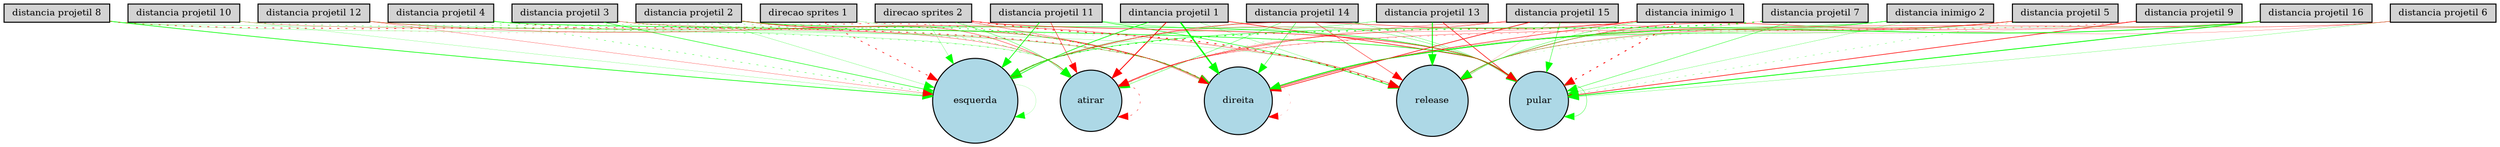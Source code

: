 digraph {
	node [fontsize=9 height=0.2 shape=circle width=0.2]
	"dintancia projetil 1" [fillcolor=lightgray shape=box style=filled]
	"distancia projetil 2" [fillcolor=lightgray shape=box style=filled]
	"distancia projetil 3" [fillcolor=lightgray shape=box style=filled]
	"distancia projetil 4" [fillcolor=lightgray shape=box style=filled]
	"distancia projetil 5" [fillcolor=lightgray shape=box style=filled]
	"distancia projetil 6" [fillcolor=lightgray shape=box style=filled]
	"distancia projetil 7" [fillcolor=lightgray shape=box style=filled]
	"distancia projetil 8" [fillcolor=lightgray shape=box style=filled]
	"distancia projetil 9" [fillcolor=lightgray shape=box style=filled]
	"distancia projetil 10" [fillcolor=lightgray shape=box style=filled]
	"distancia projetil 11" [fillcolor=lightgray shape=box style=filled]
	"distancia projetil 12" [fillcolor=lightgray shape=box style=filled]
	"distancia projetil 13" [fillcolor=lightgray shape=box style=filled]
	"distancia projetil 14" [fillcolor=lightgray shape=box style=filled]
	"distancia projetil 15" [fillcolor=lightgray shape=box style=filled]
	"distancia projetil 16" [fillcolor=lightgray shape=box style=filled]
	"distancia inimigo 1" [fillcolor=lightgray shape=box style=filled]
	"distancia inimigo 2" [fillcolor=lightgray shape=box style=filled]
	"direcao sprites 1" [fillcolor=lightgray shape=box style=filled]
	"direcao sprites 2" [fillcolor=lightgray shape=box style=filled]
	esquerda [fillcolor=lightblue style=filled]
	direita [fillcolor=lightblue style=filled]
	pular [fillcolor=lightblue style=filled]
	atirar [fillcolor=lightblue style=filled]
	release [fillcolor=lightblue style=filled]
	"dintancia projetil 1" -> esquerda [color=green penwidth=0.665312412152 style=solid]
	"distancia projetil 16" -> atirar [color=red penwidth=0.268469747776 style=solid]
	"distancia projetil 15" -> pular [color=green penwidth=0.383126388602 style=solid]
	"distancia inimigo 2" -> direita [color=green penwidth=0.219927516738 style=solid]
	"distancia projetil 13" -> atirar [color=green penwidth=0.178740132548 style=dotted]
	"distancia inimigo 1" -> release [color=green penwidth=0.310558540486 style=solid]
	"distancia projetil 12" -> release [color=red penwidth=0.335022455946 style=solid]
	"distancia projetil 2" -> esquerda [color=green penwidth=0.195419269697 style=solid]
	"distancia projetil 10" -> atirar [color=green penwidth=0.303692858057 style=dotted]
	"distancia projetil 5" -> direita [color=green penwidth=0.302451653302 style=solid]
	"distancia inimigo 2" -> pular [color=green penwidth=0.213460675697 style=solid]
	direita -> direita [color=red penwidth=0.13827916804 style=dotted]
	"distancia projetil 6" -> direita [color=red penwidth=0.185971161927 style=solid]
	"distancia projetil 3" -> direita [color=green penwidth=0.57216151271 style=dotted]
	"direcao sprites 1" -> esquerda [color=red penwidth=0.600623079721 style=dotted]
	"distancia projetil 14" -> esquerda [color=green penwidth=0.163707584248 style=solid]
	"distancia projetil 12" -> atirar [color=green penwidth=0.278986952651 style=dotted]
	"distancia projetil 11" -> pular [color=green penwidth=0.279986424323 style=solid]
	"distancia projetil 6" -> pular [color=green penwidth=0.205298786094 style=solid]
	"dintancia projetil 1" -> atirar [color=red penwidth=0.827938145401 style=solid]
	"distancia projetil 9" -> atirar [color=red penwidth=0.236680819553 style=dotted]
	"distancia projetil 4" -> direita [color=red penwidth=0.430229156118 style=dotted]
	"dintancia projetil 1" -> release [color=green penwidth=0.216437119231 style=solid]
	"direcao sprites 2" -> pular [color=red penwidth=0.493839808194 style=solid]
	"distancia inimigo 1" -> esquerda [color=red penwidth=0.42981556283 style=solid]
	"distancia projetil 12" -> esquerda [color=red penwidth=0.223342133048 style=solid]
	"distancia projetil 8" -> direita [color=red penwidth=0.615197475534 style=dotted]
	"distancia projetil 7" -> esquerda [color=green penwidth=0.889674810587 style=dotted]
	"dintancia projetil 1" -> direita [color=green penwidth=1.40986117343 style=solid]
	"distancia projetil 16" -> release [color=green penwidth=0.172244500146 style=solid]
	"distancia projetil 15" -> direita [color=red penwidth=0.624053137157 style=solid]
	"distancia projetil 13" -> pular [color=red penwidth=0.592550508384 style=solid]
	pular -> pular [color=green penwidth=0.296576085942 style=solid]
	"distancia projetil 10" -> esquerda [color=green penwidth=0.166667595521 style=solid]
	"distancia projetil 2" -> pular [color=green penwidth=0.541858351598 style=solid]
	"dintancia projetil 1" -> pular [color=red penwidth=0.580020068975 style=solid]
	"distancia projetil 16" -> direita [color=green penwidth=0.735625848019 style=solid]
	"direcao sprites 2" -> release [color=red penwidth=0.843185574462 style=dotted]
	"distancia projetil 3" -> esquerda [color=green penwidth=0.502779137308 style=solid]
	"distancia projetil 14" -> direita [color=green penwidth=0.403949835066 style=solid]
	"distancia projetil 7" -> release [color=green penwidth=0.139874324628 style=dotted]
	"distancia projetil 9" -> pular [color=red penwidth=0.599458344176 style=solid]
	"distancia projetil 4" -> pular [color=green penwidth=0.597755448248 style=solid]
	"distancia projetil 3" -> atirar [color=red penwidth=0.279233913603 style=solid]
	"direcao sprites 2" -> atirar [color=green penwidth=0.317878640299 style=solid]
	"distancia projetil 14" -> pular [color=green penwidth=0.247432105006 style=solid]
	"distancia inimigo 1" -> atirar [color=red penwidth=0.236898573032 style=solid]
	"distancia projetil 12" -> direita [color=green penwidth=0.234861019526 style=solid]
	"distancia projetil 10" -> release [color=red penwidth=0.131766326105 style=dotted]
	"distancia projetil 11" -> release [color=green penwidth=0.509915320798 style=solid]
	"distancia projetil 5" -> release [color=red penwidth=0.44215865318 style=solid]
	"distancia projetil 6" -> release [color=red penwidth=0.305877193915 style=solid]
	"distancia projetil 9" -> direita [color=red penwidth=0.111456621135 style=solid]
	"direcao sprites 2" -> esquerda [color=green penwidth=0.206801289544 style=solid]
	"distancia projetil 15" -> esquerda [color=red penwidth=0.217601166364 style=solid]
	"distancia projetil 8" -> atirar [color=green penwidth=0.183989970387 style=solid]
	"distancia projetil 7" -> pular [color=green penwidth=0.359653161469 style=solid]
	"distancia projetil 10" -> direita [color=red penwidth=0.193295799104 style=solid]
	"distancia projetil 5" -> atirar [color=red penwidth=0.271925514225 style=solid]
	"distancia projetil 9" -> release [color=red penwidth=0.172281598668 style=dotted]
	"distancia projetil 2" -> atirar [color=red penwidth=0.357301179592 style=solid]
	"distancia projetil 16" -> pular [color=green penwidth=0.798461875401 style=solid]
	"distancia projetil 15" -> atirar [color=red penwidth=0.269654079539 style=solid]
	"distancia inimigo 2" -> esquerda [color=green penwidth=0.430653073498 style=solid]
	"distancia projetil 13" -> esquerda [color=green penwidth=0.27727123969 style=solid]
	"distancia projetil 8" -> esquerda [color=green penwidth=0.6452559703 style=solid]
	"distancia inimigo 1" -> direita [color=red penwidth=0.466708137847 style=solid]
	atirar -> atirar [color=red penwidth=0.372852261274 style=dotted]
	"distancia projetil 11" -> esquerda [color=green penwidth=0.68744166736 style=solid]
	"distancia projetil 4" -> atirar [color=green penwidth=0.311137825349 style=dotted]
	"distancia projetil 3" -> pular [color=green penwidth=0.109904700203 style=solid]
	"distancia projetil 15" -> release [color=red penwidth=0.121867875376 style=solid]
	"direcao sprites 1" -> direita [color=green penwidth=0.159650813894 style=solid]
	esquerda -> esquerda [color=green penwidth=0.117582437357 style=solid]
	"distancia projetil 14" -> atirar [color=green penwidth=0.303397747287 style=solid]
	"distancia inimigo 1" -> pular [color=red penwidth=0.830934510443 style=dotted]
	"distancia projetil 2" -> direita [color=red penwidth=0.401354808085 style=solid]
	"distancia projetil 11" -> atirar [color=red penwidth=0.42803300371 style=solid]
	"distancia projetil 4" -> esquerda [color=green penwidth=0.328833130229 style=dotted]
	"direcao sprites 2" -> direita [color=red penwidth=0.319783422894 style=solid]
	"distancia inimigo 2" -> release [color=green penwidth=0.295627238292 style=solid]
	"direcao sprites 1" -> release [color=green penwidth=0.143325119783 style=dotted]
	"distancia projetil 13" -> release [color=green penwidth=0.956624532483 style=solid]
	"distancia projetil 14" -> release [color=red penwidth=0.396655095877 style=solid]
	"distancia projetil 8" -> release [color=green penwidth=0.176197621639 style=solid]
	"distancia projetil 7" -> direita [color=red penwidth=0.155301267273 style=solid]
	"distancia projetil 5" -> pular [color=green penwidth=0.236994990759 style=dotted]
}
